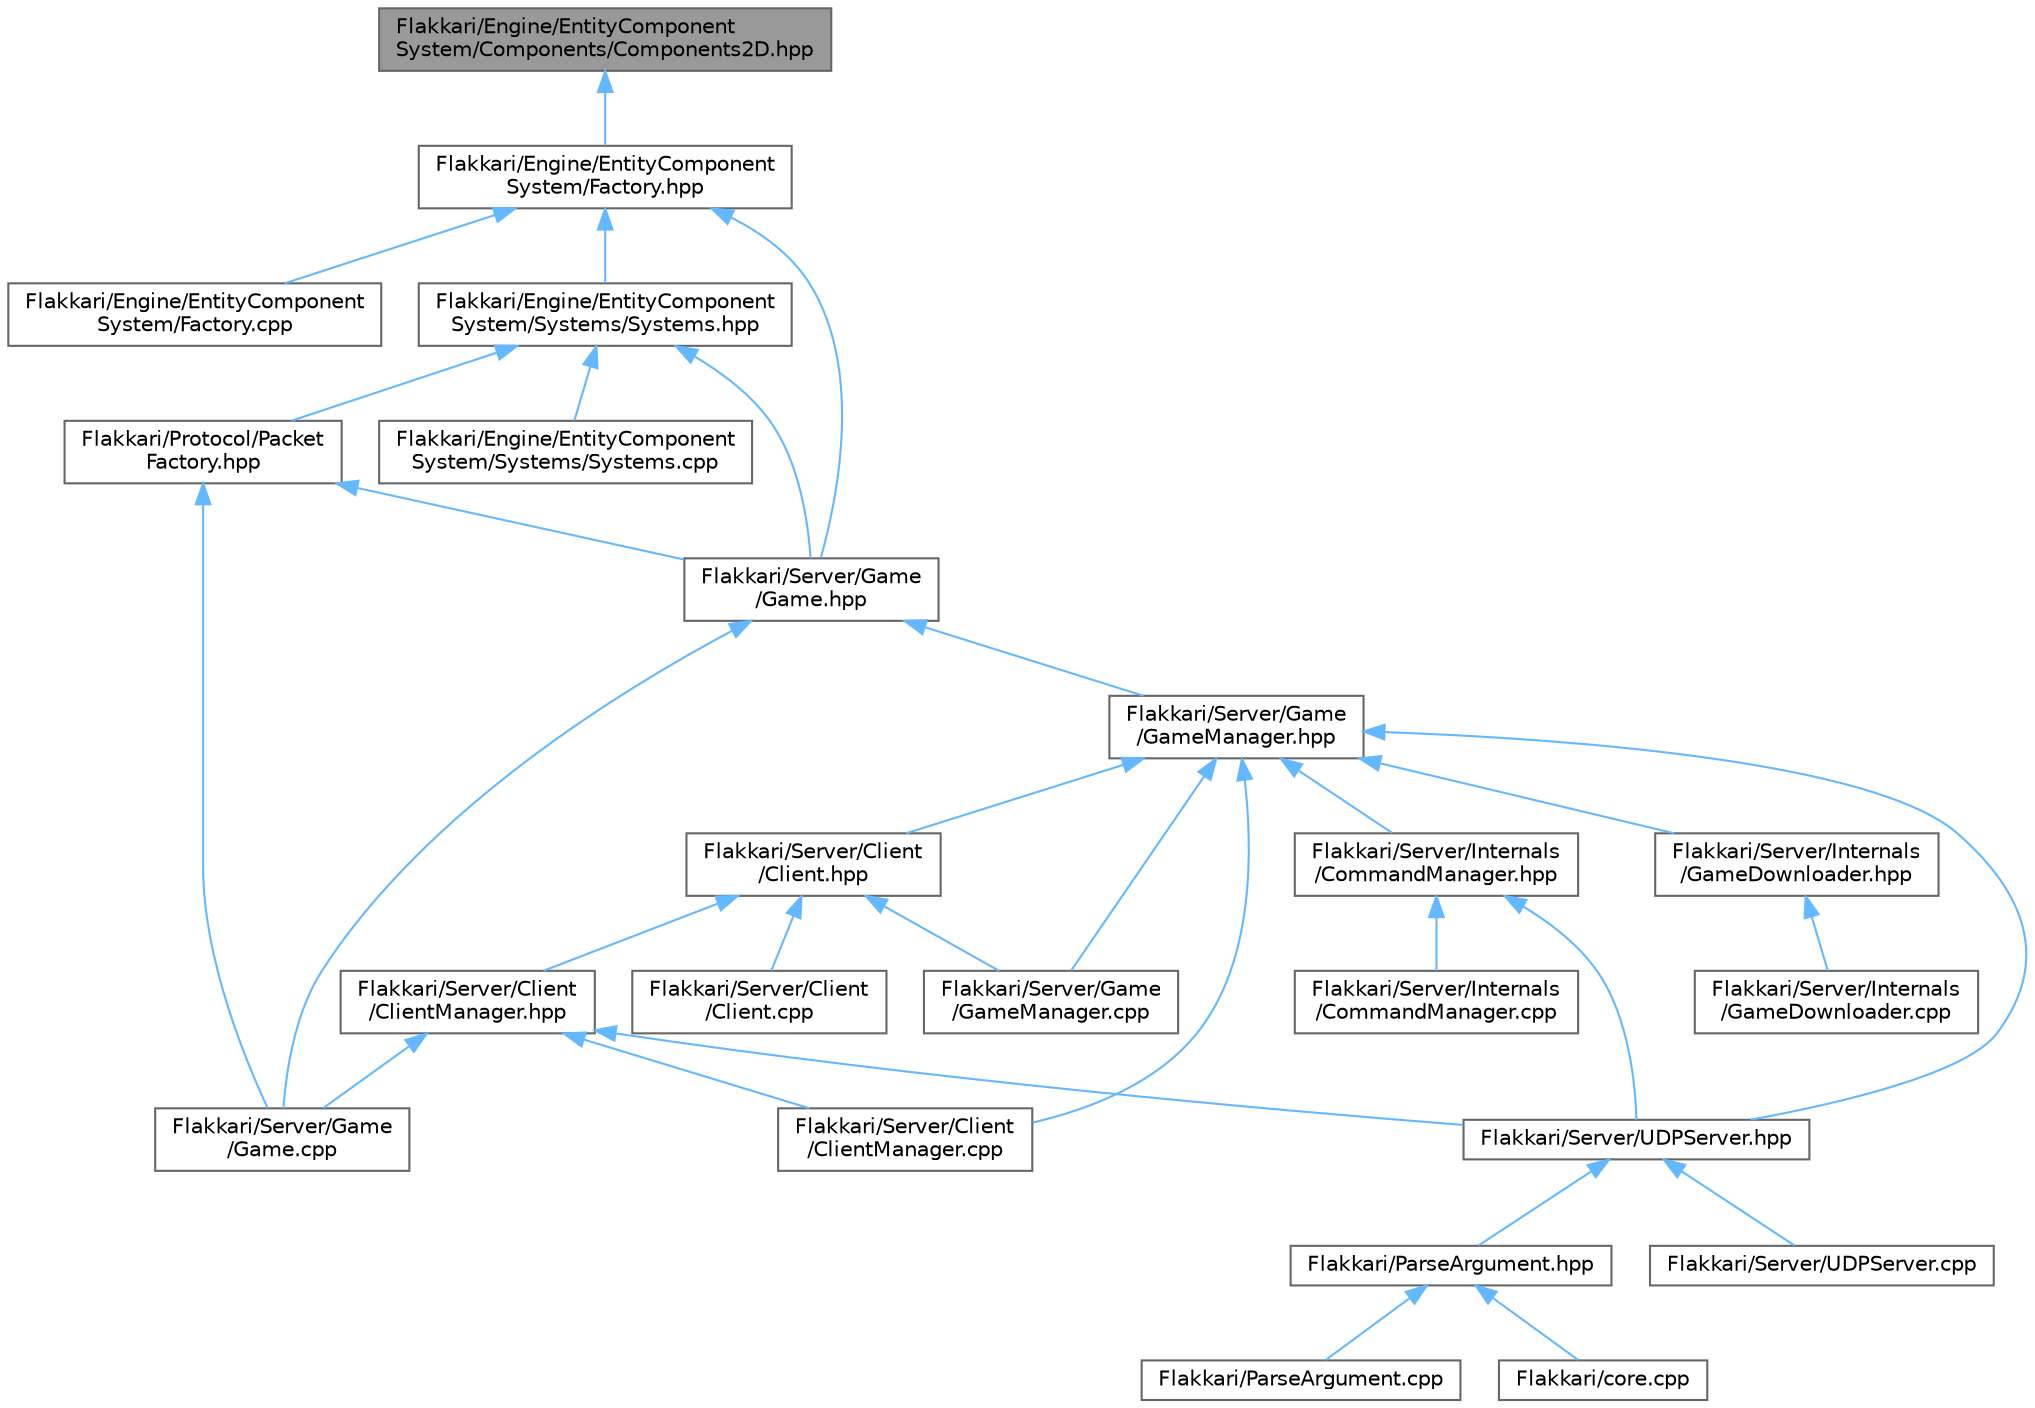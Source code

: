 digraph "Flakkari/Engine/EntityComponentSystem/Components/Components2D.hpp"
{
 // LATEX_PDF_SIZE
  bgcolor="transparent";
  edge [fontname=Helvetica,fontsize=10,labelfontname=Helvetica,labelfontsize=10];
  node [fontname=Helvetica,fontsize=10,shape=box,height=0.2,width=0.4];
  Node1 [id="Node000001",label="Flakkari/Engine/EntityComponent\lSystem/Components/Components2D.hpp",height=0.2,width=0.4,color="gray40", fillcolor="grey60", style="filled", fontcolor="black",tooltip=" "];
  Node1 -> Node2 [id="edge1_Node000001_Node000002",dir="back",color="steelblue1",style="solid",tooltip=" "];
  Node2 [id="Node000002",label="Flakkari/Engine/EntityComponent\lSystem/Factory.hpp",height=0.2,width=0.4,color="grey40", fillcolor="white", style="filled",URL="$d5/d03/Factory_8hpp.html",tooltip=" "];
  Node2 -> Node3 [id="edge2_Node000002_Node000003",dir="back",color="steelblue1",style="solid",tooltip=" "];
  Node3 [id="Node000003",label="Flakkari/Engine/EntityComponent\lSystem/Factory.cpp",height=0.2,width=0.4,color="grey40", fillcolor="white", style="filled",URL="$d8/d5f/Factory_8cpp.html",tooltip=" "];
  Node2 -> Node4 [id="edge3_Node000002_Node000004",dir="back",color="steelblue1",style="solid",tooltip=" "];
  Node4 [id="Node000004",label="Flakkari/Engine/EntityComponent\lSystem/Systems/Systems.hpp",height=0.2,width=0.4,color="grey40", fillcolor="white", style="filled",URL="$d8/d3d/Systems_8hpp.html",tooltip=" "];
  Node4 -> Node5 [id="edge4_Node000004_Node000005",dir="back",color="steelblue1",style="solid",tooltip=" "];
  Node5 [id="Node000005",label="Flakkari/Engine/EntityComponent\lSystem/Systems/Systems.cpp",height=0.2,width=0.4,color="grey40", fillcolor="white", style="filled",URL="$d1/da0/Systems_8cpp.html",tooltip=" "];
  Node4 -> Node6 [id="edge5_Node000004_Node000006",dir="back",color="steelblue1",style="solid",tooltip=" "];
  Node6 [id="Node000006",label="Flakkari/Protocol/Packet\lFactory.hpp",height=0.2,width=0.4,color="grey40", fillcolor="white", style="filled",URL="$d7/d61/PacketFactory_8hpp.html",tooltip=" "];
  Node6 -> Node7 [id="edge6_Node000006_Node000007",dir="back",color="steelblue1",style="solid",tooltip=" "];
  Node7 [id="Node000007",label="Flakkari/Server/Game\l/Game.cpp",height=0.2,width=0.4,color="grey40", fillcolor="white", style="filled",URL="$d0/dc4/Game_8cpp.html",tooltip=" "];
  Node6 -> Node8 [id="edge7_Node000006_Node000008",dir="back",color="steelblue1",style="solid",tooltip=" "];
  Node8 [id="Node000008",label="Flakkari/Server/Game\l/Game.hpp",height=0.2,width=0.4,color="grey40", fillcolor="white", style="filled",URL="$d5/d4b/Game_8hpp.html",tooltip=" "];
  Node8 -> Node7 [id="edge8_Node000008_Node000007",dir="back",color="steelblue1",style="solid",tooltip=" "];
  Node8 -> Node9 [id="edge9_Node000008_Node000009",dir="back",color="steelblue1",style="solid",tooltip=" "];
  Node9 [id="Node000009",label="Flakkari/Server/Game\l/GameManager.hpp",height=0.2,width=0.4,color="grey40", fillcolor="white", style="filled",URL="$d6/d27/GameManager_8hpp.html",tooltip=" "];
  Node9 -> Node10 [id="edge10_Node000009_Node000010",dir="back",color="steelblue1",style="solid",tooltip=" "];
  Node10 [id="Node000010",label="Flakkari/Server/Client\l/Client.hpp",height=0.2,width=0.4,color="grey40", fillcolor="white", style="filled",URL="$d3/d8e/Client_8hpp.html",tooltip=" "];
  Node10 -> Node11 [id="edge11_Node000010_Node000011",dir="back",color="steelblue1",style="solid",tooltip=" "];
  Node11 [id="Node000011",label="Flakkari/Server/Client\l/Client.cpp",height=0.2,width=0.4,color="grey40", fillcolor="white", style="filled",URL="$dc/d4f/Client_8cpp.html",tooltip=" "];
  Node10 -> Node12 [id="edge12_Node000010_Node000012",dir="back",color="steelblue1",style="solid",tooltip=" "];
  Node12 [id="Node000012",label="Flakkari/Server/Client\l/ClientManager.hpp",height=0.2,width=0.4,color="grey40", fillcolor="white", style="filled",URL="$d8/dff/ClientManager_8hpp.html",tooltip=" "];
  Node12 -> Node13 [id="edge13_Node000012_Node000013",dir="back",color="steelblue1",style="solid",tooltip=" "];
  Node13 [id="Node000013",label="Flakkari/Server/Client\l/ClientManager.cpp",height=0.2,width=0.4,color="grey40", fillcolor="white", style="filled",URL="$d9/d36/ClientManager_8cpp.html",tooltip=" "];
  Node12 -> Node7 [id="edge14_Node000012_Node000007",dir="back",color="steelblue1",style="solid",tooltip=" "];
  Node12 -> Node14 [id="edge15_Node000012_Node000014",dir="back",color="steelblue1",style="solid",tooltip=" "];
  Node14 [id="Node000014",label="Flakkari/Server/UDPServer.hpp",height=0.2,width=0.4,color="grey40", fillcolor="white", style="filled",URL="$d6/de9/UDPServer_8hpp.html",tooltip=" "];
  Node14 -> Node15 [id="edge16_Node000014_Node000015",dir="back",color="steelblue1",style="solid",tooltip=" "];
  Node15 [id="Node000015",label="Flakkari/ParseArgument.hpp",height=0.2,width=0.4,color="grey40", fillcolor="white", style="filled",URL="$d7/d94/ParseArgument_8hpp.html",tooltip=" "];
  Node15 -> Node16 [id="edge17_Node000015_Node000016",dir="back",color="steelblue1",style="solid",tooltip=" "];
  Node16 [id="Node000016",label="Flakkari/ParseArgument.cpp",height=0.2,width=0.4,color="grey40", fillcolor="white", style="filled",URL="$d1/d3f/ParseArgument_8cpp.html",tooltip=" "];
  Node15 -> Node17 [id="edge18_Node000015_Node000017",dir="back",color="steelblue1",style="solid",tooltip=" "];
  Node17 [id="Node000017",label="Flakkari/core.cpp",height=0.2,width=0.4,color="grey40", fillcolor="white", style="filled",URL="$da/de0/core_8cpp.html",tooltip=" "];
  Node14 -> Node18 [id="edge19_Node000014_Node000018",dir="back",color="steelblue1",style="solid",tooltip=" "];
  Node18 [id="Node000018",label="Flakkari/Server/UDPServer.cpp",height=0.2,width=0.4,color="grey40", fillcolor="white", style="filled",URL="$dd/dae/UDPServer_8cpp.html",tooltip=" "];
  Node10 -> Node19 [id="edge20_Node000010_Node000019",dir="back",color="steelblue1",style="solid",tooltip=" "];
  Node19 [id="Node000019",label="Flakkari/Server/Game\l/GameManager.cpp",height=0.2,width=0.4,color="grey40", fillcolor="white", style="filled",URL="$dc/dd7/GameManager_8cpp.html",tooltip=" "];
  Node9 -> Node13 [id="edge21_Node000009_Node000013",dir="back",color="steelblue1",style="solid",tooltip=" "];
  Node9 -> Node19 [id="edge22_Node000009_Node000019",dir="back",color="steelblue1",style="solid",tooltip=" "];
  Node9 -> Node20 [id="edge23_Node000009_Node000020",dir="back",color="steelblue1",style="solid",tooltip=" "];
  Node20 [id="Node000020",label="Flakkari/Server/Internals\l/CommandManager.hpp",height=0.2,width=0.4,color="grey40", fillcolor="white", style="filled",URL="$d9/dae/CommandManager_8hpp.html",tooltip=" "];
  Node20 -> Node21 [id="edge24_Node000020_Node000021",dir="back",color="steelblue1",style="solid",tooltip=" "];
  Node21 [id="Node000021",label="Flakkari/Server/Internals\l/CommandManager.cpp",height=0.2,width=0.4,color="grey40", fillcolor="white", style="filled",URL="$d4/dea/CommandManager_8cpp.html",tooltip=" "];
  Node20 -> Node14 [id="edge25_Node000020_Node000014",dir="back",color="steelblue1",style="solid",tooltip=" "];
  Node9 -> Node22 [id="edge26_Node000009_Node000022",dir="back",color="steelblue1",style="solid",tooltip=" "];
  Node22 [id="Node000022",label="Flakkari/Server/Internals\l/GameDownloader.hpp",height=0.2,width=0.4,color="grey40", fillcolor="white", style="filled",URL="$d9/d00/GameDownloader_8hpp.html",tooltip=" "];
  Node22 -> Node23 [id="edge27_Node000022_Node000023",dir="back",color="steelblue1",style="solid",tooltip=" "];
  Node23 [id="Node000023",label="Flakkari/Server/Internals\l/GameDownloader.cpp",height=0.2,width=0.4,color="grey40", fillcolor="white", style="filled",URL="$dd/daf/GameDownloader_8cpp.html",tooltip=" "];
  Node9 -> Node14 [id="edge28_Node000009_Node000014",dir="back",color="steelblue1",style="solid",tooltip=" "];
  Node4 -> Node8 [id="edge29_Node000004_Node000008",dir="back",color="steelblue1",style="solid",tooltip=" "];
  Node2 -> Node8 [id="edge30_Node000002_Node000008",dir="back",color="steelblue1",style="solid",tooltip=" "];
}
